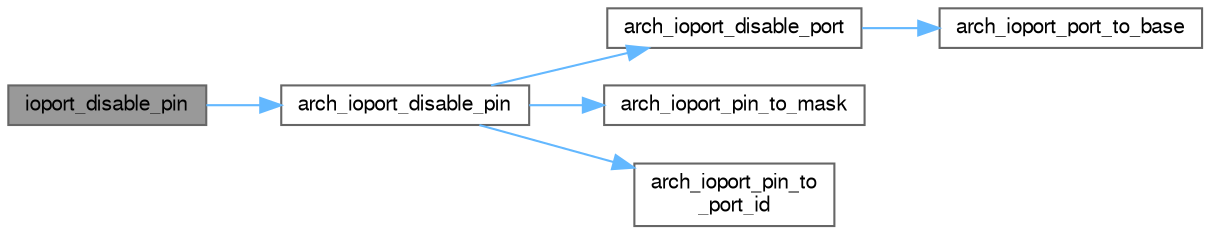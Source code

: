 digraph "ioport_disable_pin"
{
 // LATEX_PDF_SIZE
  bgcolor="transparent";
  edge [fontname=FreeSans,fontsize=10,labelfontname=FreeSans,labelfontsize=10];
  node [fontname=FreeSans,fontsize=10,shape=box,height=0.2,width=0.4];
  rankdir="LR";
  Node1 [label="ioport_disable_pin",height=0.2,width=0.4,color="gray40", fillcolor="grey60", style="filled", fontcolor="black",tooltip="Disable IOPORT pin, based on a pin created with IOPORT_CREATE_PIN()."];
  Node1 -> Node2 [color="steelblue1",style="solid"];
  Node2 [label="arch_ioport_disable_pin",height=0.2,width=0.4,color="grey40", fillcolor="white", style="filled",URL="$ioport__pio_8h.html#a82f958a6f615ffb46f48c4a59dd29df8",tooltip=" "];
  Node2 -> Node3 [color="steelblue1",style="solid"];
  Node3 [label="arch_ioport_disable_port",height=0.2,width=0.4,color="grey40", fillcolor="white", style="filled",URL="$ioport__pio_8h.html#af570c68f452d88cc2643b2e9edf1c3ad",tooltip=" "];
  Node3 -> Node4 [color="steelblue1",style="solid"];
  Node4 [label="arch_ioport_port_to_base",height=0.2,width=0.4,color="grey40", fillcolor="white", style="filled",URL="$ioport__pio_8h.html#ac2b01a65bf5686910b77f6b606497df2",tooltip=" "];
  Node2 -> Node5 [color="steelblue1",style="solid"];
  Node5 [label="arch_ioport_pin_to_mask",height=0.2,width=0.4,color="grey40", fillcolor="white", style="filled",URL="$ioport__pio_8h.html#a69fd7bdfb41664b749080e509798165e",tooltip=" "];
  Node2 -> Node6 [color="steelblue1",style="solid"];
  Node6 [label="arch_ioport_pin_to\l_port_id",height=0.2,width=0.4,color="grey40", fillcolor="white", style="filled",URL="$ioport__pio_8h.html#a17ab9c7be3b9b2674e7668b6a083d191",tooltip=" "];
}
